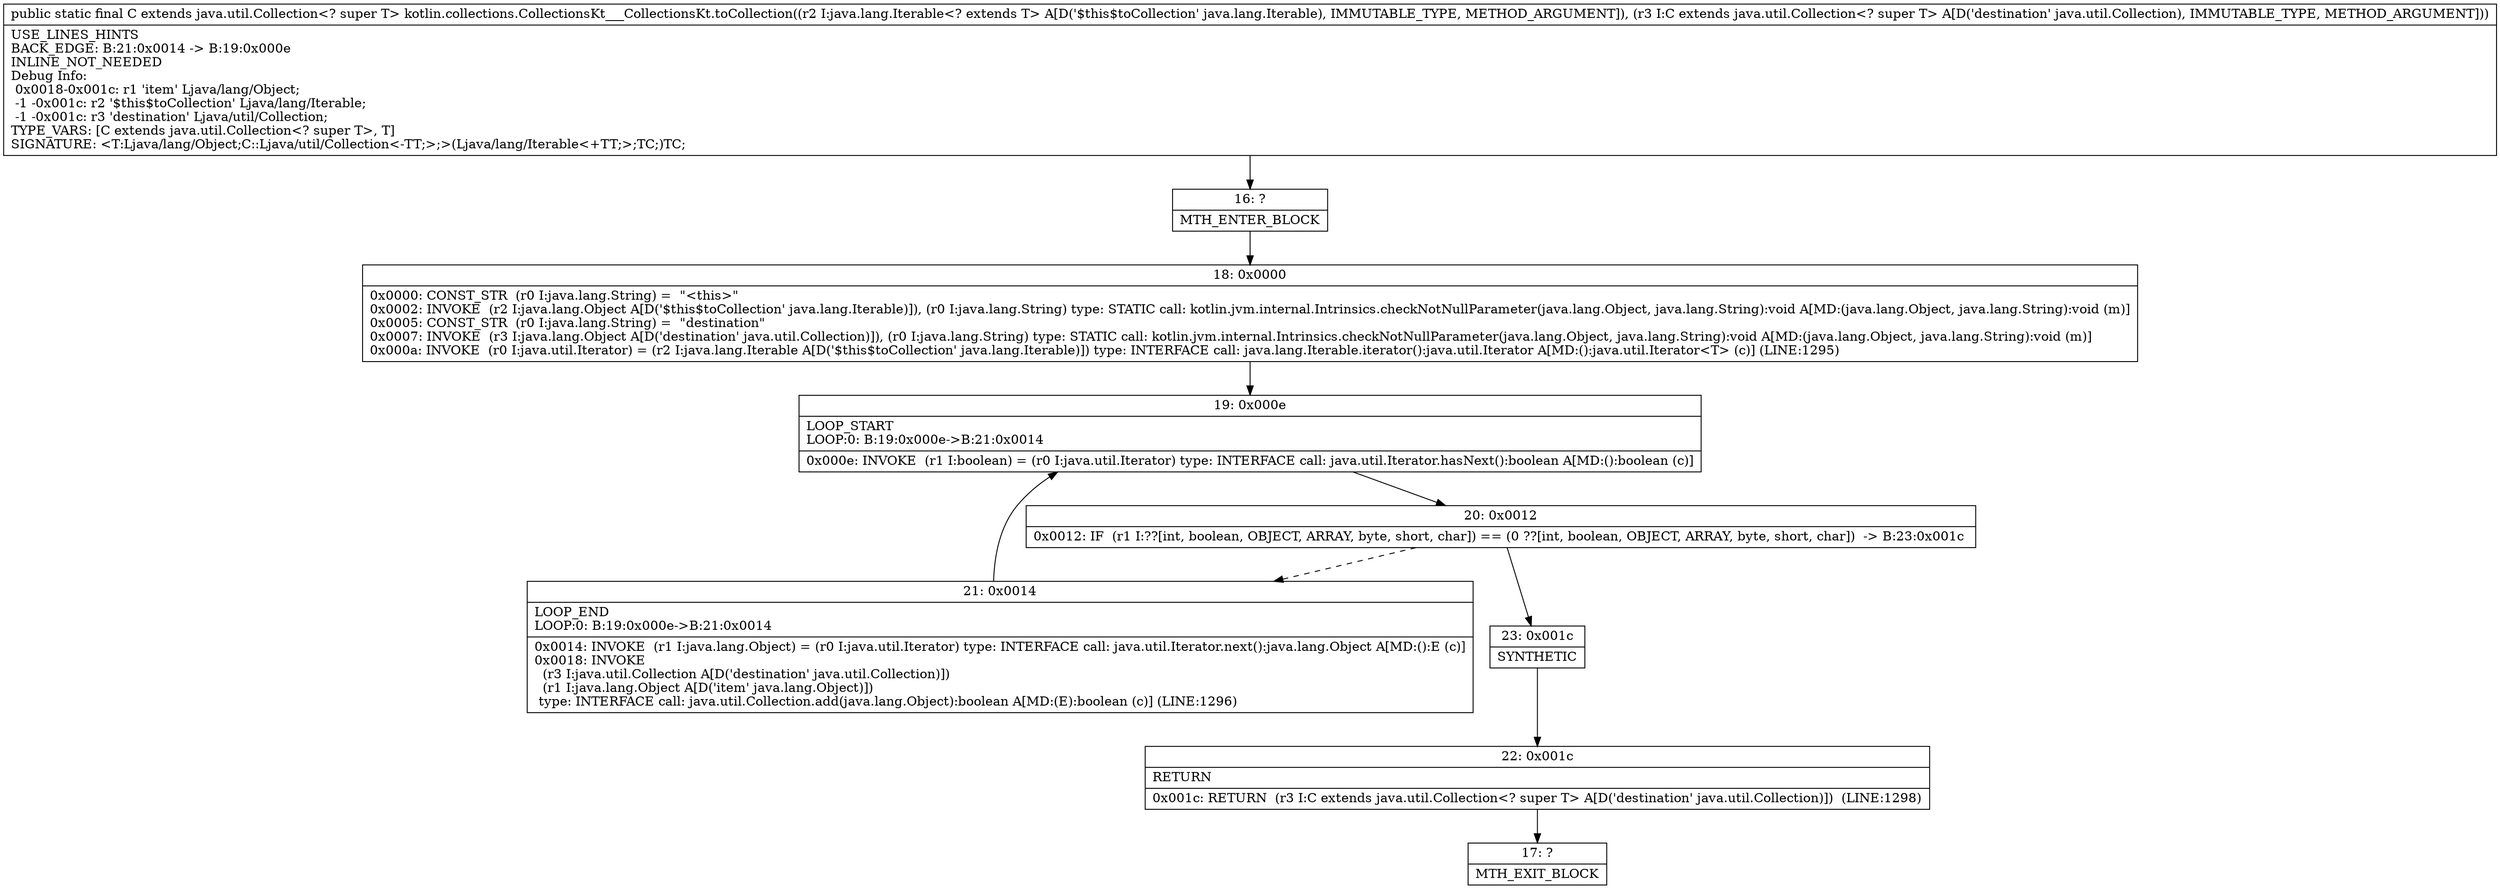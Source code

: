 digraph "CFG forkotlin.collections.CollectionsKt___CollectionsKt.toCollection(Ljava\/lang\/Iterable;Ljava\/util\/Collection;)Ljava\/util\/Collection;" {
Node_16 [shape=record,label="{16\:\ ?|MTH_ENTER_BLOCK\l}"];
Node_18 [shape=record,label="{18\:\ 0x0000|0x0000: CONST_STR  (r0 I:java.lang.String) =  \"\<this\>\" \l0x0002: INVOKE  (r2 I:java.lang.Object A[D('$this$toCollection' java.lang.Iterable)]), (r0 I:java.lang.String) type: STATIC call: kotlin.jvm.internal.Intrinsics.checkNotNullParameter(java.lang.Object, java.lang.String):void A[MD:(java.lang.Object, java.lang.String):void (m)]\l0x0005: CONST_STR  (r0 I:java.lang.String) =  \"destination\" \l0x0007: INVOKE  (r3 I:java.lang.Object A[D('destination' java.util.Collection)]), (r0 I:java.lang.String) type: STATIC call: kotlin.jvm.internal.Intrinsics.checkNotNullParameter(java.lang.Object, java.lang.String):void A[MD:(java.lang.Object, java.lang.String):void (m)]\l0x000a: INVOKE  (r0 I:java.util.Iterator) = (r2 I:java.lang.Iterable A[D('$this$toCollection' java.lang.Iterable)]) type: INTERFACE call: java.lang.Iterable.iterator():java.util.Iterator A[MD:():java.util.Iterator\<T\> (c)] (LINE:1295)\l}"];
Node_19 [shape=record,label="{19\:\ 0x000e|LOOP_START\lLOOP:0: B:19:0x000e\-\>B:21:0x0014\l|0x000e: INVOKE  (r1 I:boolean) = (r0 I:java.util.Iterator) type: INTERFACE call: java.util.Iterator.hasNext():boolean A[MD:():boolean (c)]\l}"];
Node_20 [shape=record,label="{20\:\ 0x0012|0x0012: IF  (r1 I:??[int, boolean, OBJECT, ARRAY, byte, short, char]) == (0 ??[int, boolean, OBJECT, ARRAY, byte, short, char])  \-\> B:23:0x001c \l}"];
Node_21 [shape=record,label="{21\:\ 0x0014|LOOP_END\lLOOP:0: B:19:0x000e\-\>B:21:0x0014\l|0x0014: INVOKE  (r1 I:java.lang.Object) = (r0 I:java.util.Iterator) type: INTERFACE call: java.util.Iterator.next():java.lang.Object A[MD:():E (c)]\l0x0018: INVOKE  \l  (r3 I:java.util.Collection A[D('destination' java.util.Collection)])\l  (r1 I:java.lang.Object A[D('item' java.lang.Object)])\l type: INTERFACE call: java.util.Collection.add(java.lang.Object):boolean A[MD:(E):boolean (c)] (LINE:1296)\l}"];
Node_23 [shape=record,label="{23\:\ 0x001c|SYNTHETIC\l}"];
Node_22 [shape=record,label="{22\:\ 0x001c|RETURN\l|0x001c: RETURN  (r3 I:C extends java.util.Collection\<? super T\> A[D('destination' java.util.Collection)])  (LINE:1298)\l}"];
Node_17 [shape=record,label="{17\:\ ?|MTH_EXIT_BLOCK\l}"];
MethodNode[shape=record,label="{public static final C extends java.util.Collection\<? super T\> kotlin.collections.CollectionsKt___CollectionsKt.toCollection((r2 I:java.lang.Iterable\<? extends T\> A[D('$this$toCollection' java.lang.Iterable), IMMUTABLE_TYPE, METHOD_ARGUMENT]), (r3 I:C extends java.util.Collection\<? super T\> A[D('destination' java.util.Collection), IMMUTABLE_TYPE, METHOD_ARGUMENT]))  | USE_LINES_HINTS\lBACK_EDGE: B:21:0x0014 \-\> B:19:0x000e\lINLINE_NOT_NEEDED\lDebug Info:\l  0x0018\-0x001c: r1 'item' Ljava\/lang\/Object;\l  \-1 \-0x001c: r2 '$this$toCollection' Ljava\/lang\/Iterable;\l  \-1 \-0x001c: r3 'destination' Ljava\/util\/Collection;\lTYPE_VARS: [C extends java.util.Collection\<? super T\>, T]\lSIGNATURE: \<T:Ljava\/lang\/Object;C::Ljava\/util\/Collection\<\-TT;\>;\>(Ljava\/lang\/Iterable\<+TT;\>;TC;)TC;\l}"];
MethodNode -> Node_16;Node_16 -> Node_18;
Node_18 -> Node_19;
Node_19 -> Node_20;
Node_20 -> Node_21[style=dashed];
Node_20 -> Node_23;
Node_21 -> Node_19;
Node_23 -> Node_22;
Node_22 -> Node_17;
}

